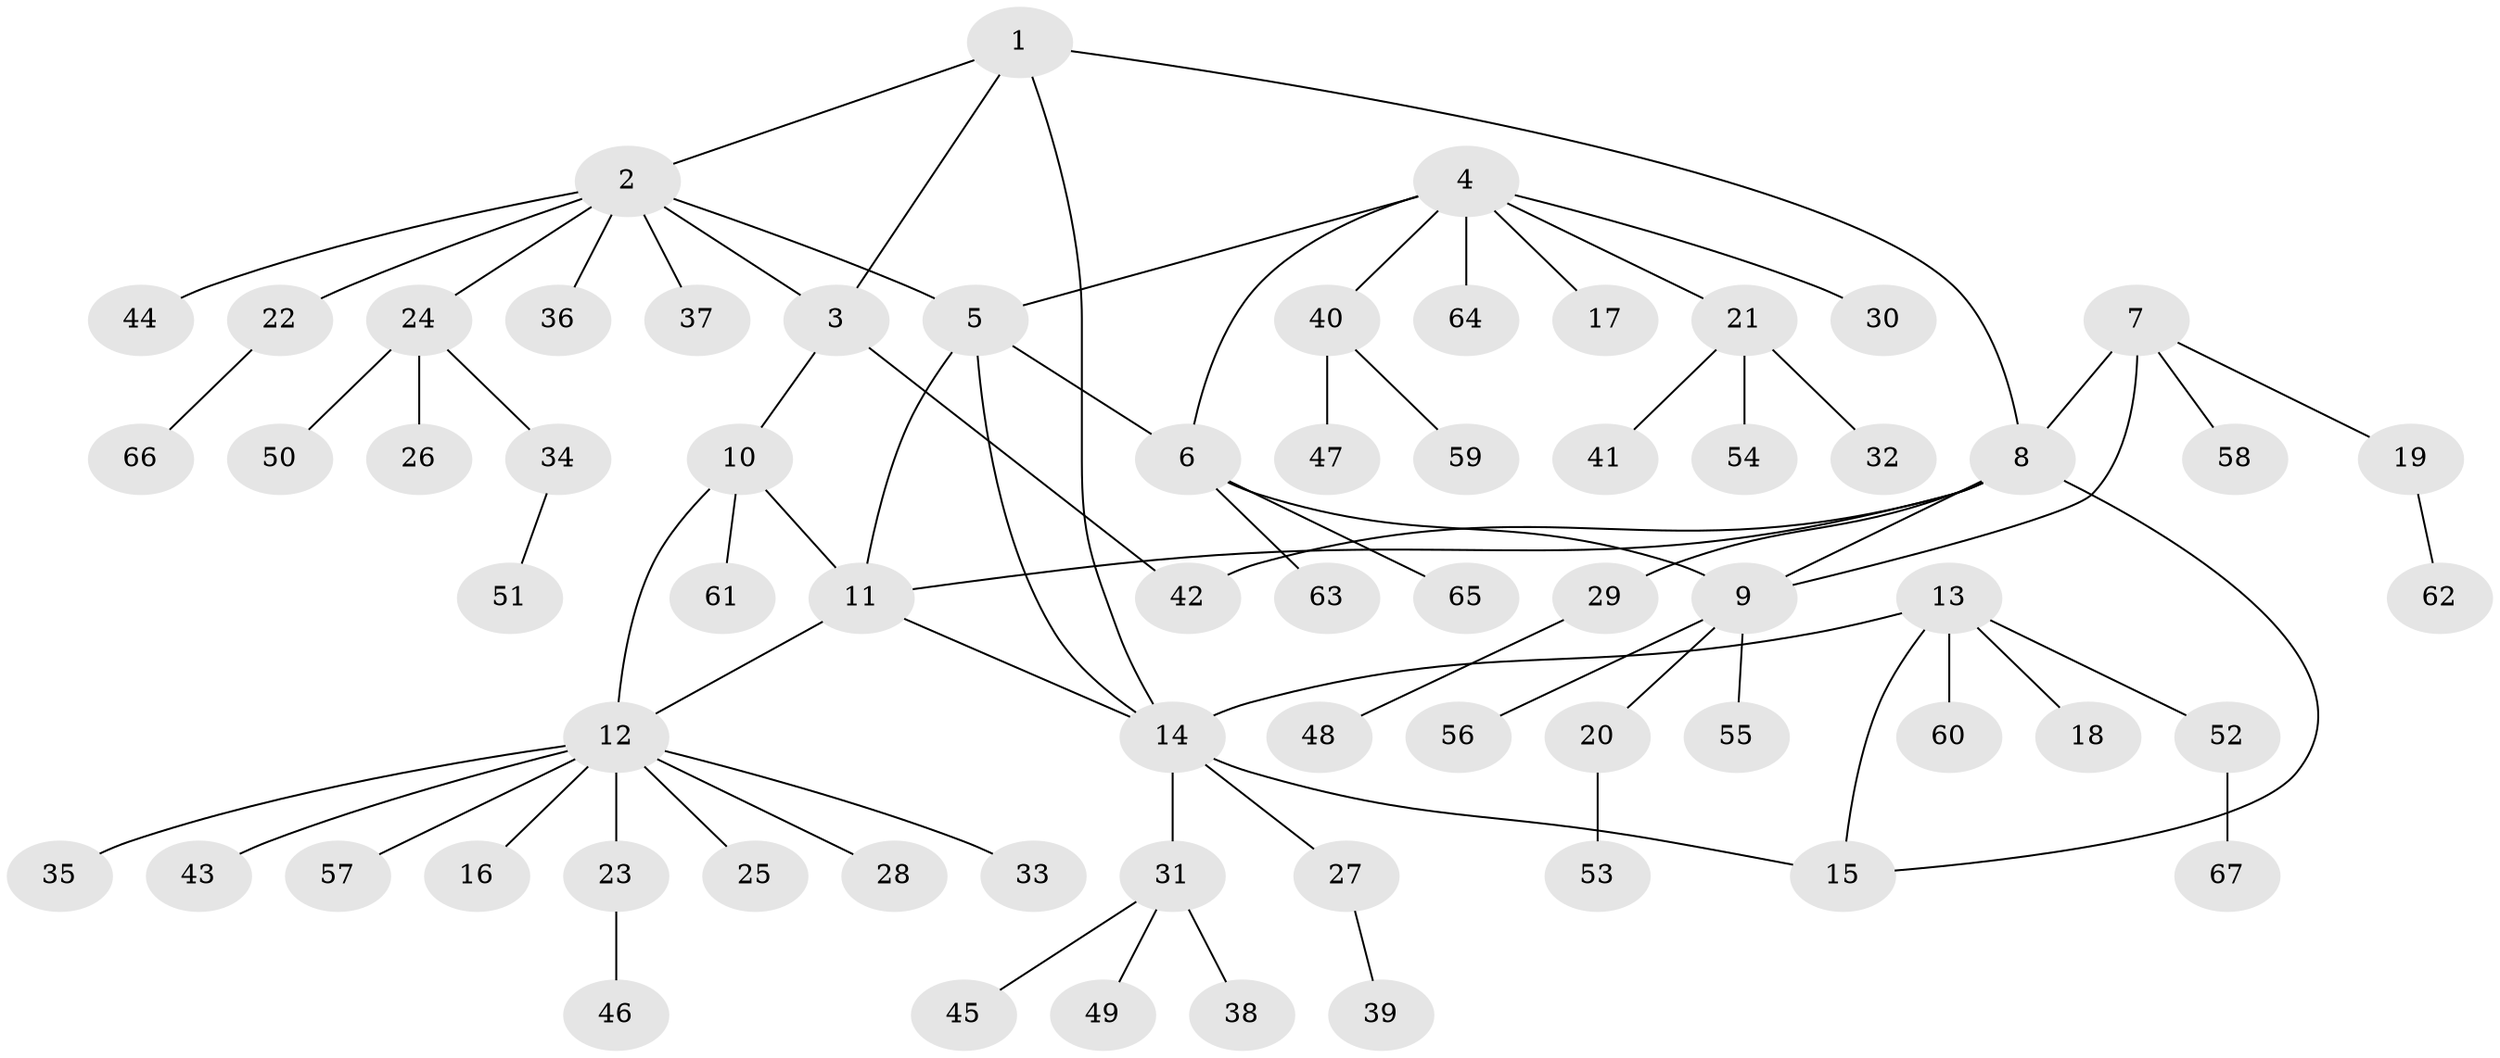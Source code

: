 // Generated by graph-tools (version 1.1) at 2025/50/03/09/25 03:50:43]
// undirected, 67 vertices, 78 edges
graph export_dot {
graph [start="1"]
  node [color=gray90,style=filled];
  1;
  2;
  3;
  4;
  5;
  6;
  7;
  8;
  9;
  10;
  11;
  12;
  13;
  14;
  15;
  16;
  17;
  18;
  19;
  20;
  21;
  22;
  23;
  24;
  25;
  26;
  27;
  28;
  29;
  30;
  31;
  32;
  33;
  34;
  35;
  36;
  37;
  38;
  39;
  40;
  41;
  42;
  43;
  44;
  45;
  46;
  47;
  48;
  49;
  50;
  51;
  52;
  53;
  54;
  55;
  56;
  57;
  58;
  59;
  60;
  61;
  62;
  63;
  64;
  65;
  66;
  67;
  1 -- 2;
  1 -- 3;
  1 -- 8;
  1 -- 14;
  2 -- 3;
  2 -- 5;
  2 -- 22;
  2 -- 24;
  2 -- 36;
  2 -- 37;
  2 -- 44;
  3 -- 10;
  3 -- 42;
  4 -- 5;
  4 -- 6;
  4 -- 17;
  4 -- 21;
  4 -- 30;
  4 -- 40;
  4 -- 64;
  5 -- 6;
  5 -- 11;
  5 -- 14;
  6 -- 9;
  6 -- 63;
  6 -- 65;
  7 -- 8;
  7 -- 9;
  7 -- 19;
  7 -- 58;
  8 -- 9;
  8 -- 11;
  8 -- 15;
  8 -- 29;
  8 -- 42;
  9 -- 20;
  9 -- 55;
  9 -- 56;
  10 -- 11;
  10 -- 12;
  10 -- 61;
  11 -- 12;
  11 -- 14;
  12 -- 16;
  12 -- 23;
  12 -- 25;
  12 -- 28;
  12 -- 33;
  12 -- 35;
  12 -- 43;
  12 -- 57;
  13 -- 14;
  13 -- 15;
  13 -- 18;
  13 -- 52;
  13 -- 60;
  14 -- 15;
  14 -- 27;
  14 -- 31;
  19 -- 62;
  20 -- 53;
  21 -- 32;
  21 -- 41;
  21 -- 54;
  22 -- 66;
  23 -- 46;
  24 -- 26;
  24 -- 34;
  24 -- 50;
  27 -- 39;
  29 -- 48;
  31 -- 38;
  31 -- 45;
  31 -- 49;
  34 -- 51;
  40 -- 47;
  40 -- 59;
  52 -- 67;
}
